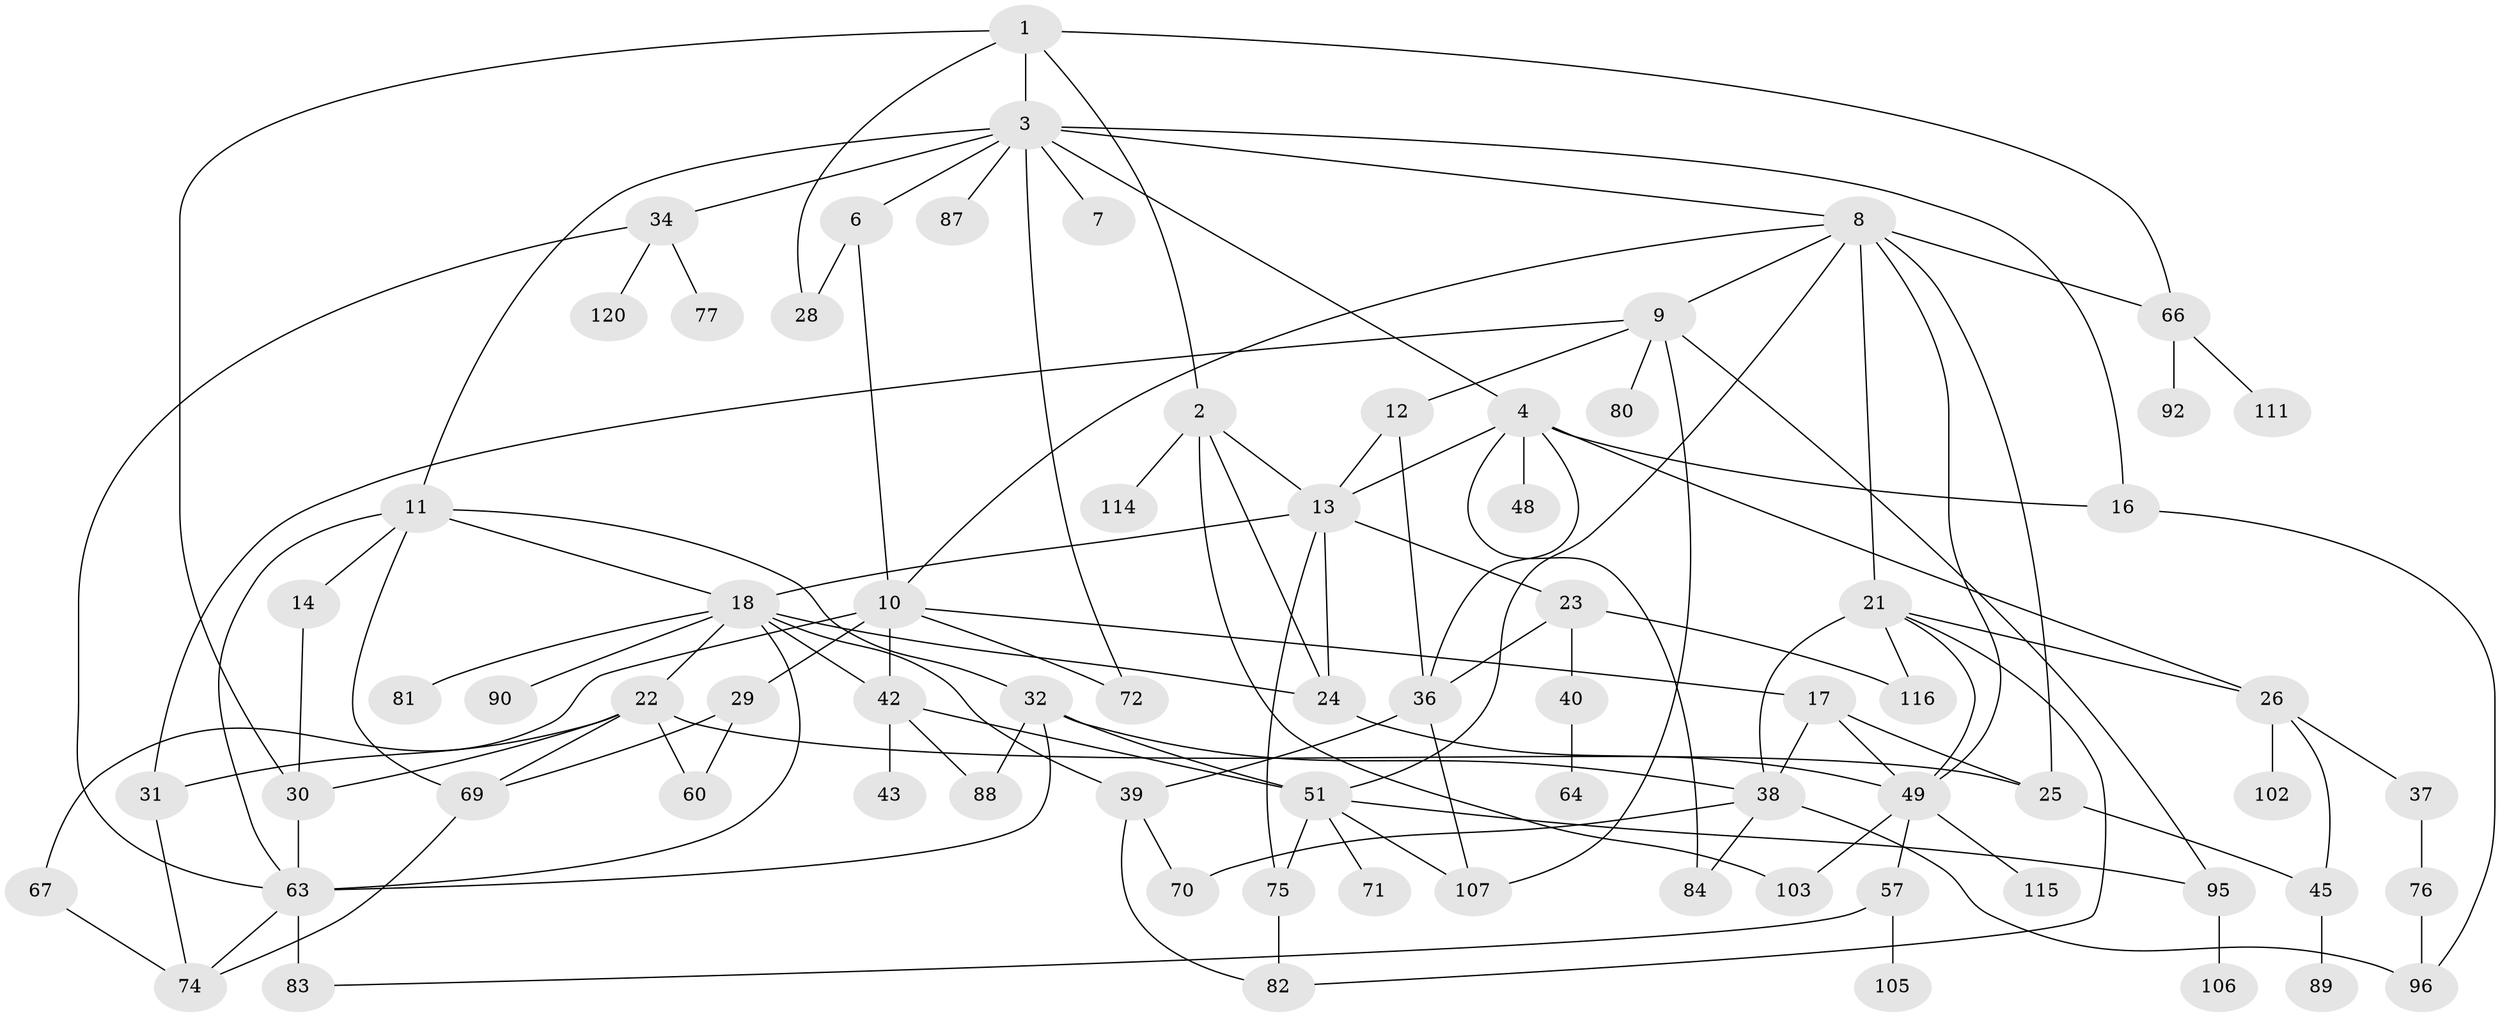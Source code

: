 // original degree distribution, {4: 0.12396694214876033, 8: 0.01652892561983471, 5: 0.09090909090909091, 3: 0.23140495867768596, 2: 0.2644628099173554, 7: 0.024793388429752067, 6: 0.03305785123966942, 1: 0.21487603305785125}
// Generated by graph-tools (version 1.1) at 2025/41/03/06/25 10:41:29]
// undirected, 75 vertices, 126 edges
graph export_dot {
graph [start="1"]
  node [color=gray90,style=filled];
  1 [super="+20"];
  2 [super="+73"];
  3 [super="+5"];
  4 [super="+41"];
  6;
  7 [super="+118"];
  8 [super="+19"];
  9 [super="+53"];
  10 [super="+33"];
  11 [super="+27"];
  12;
  13 [super="+56"];
  14 [super="+15"];
  16 [super="+35"];
  17 [super="+104"];
  18 [super="+47"];
  21 [super="+100"];
  22 [super="+52"];
  23 [super="+55"];
  24 [super="+79"];
  25 [super="+58"];
  26 [super="+86"];
  28;
  29 [super="+50"];
  30 [super="+59"];
  31;
  32 [super="+44"];
  34 [super="+46"];
  36 [super="+97"];
  37;
  38 [super="+62"];
  39 [super="+93"];
  40 [super="+109"];
  42 [super="+68"];
  43;
  45 [super="+61"];
  48;
  49 [super="+54"];
  51 [super="+91"];
  57 [super="+112"];
  60;
  63 [super="+65"];
  64 [super="+101"];
  66 [super="+121"];
  67 [super="+108"];
  69 [super="+78"];
  70;
  71;
  72 [super="+98"];
  74 [super="+94"];
  75;
  76;
  77;
  80;
  81;
  82;
  83 [super="+110"];
  84 [super="+85"];
  87 [super="+119"];
  88;
  89;
  90;
  92;
  95;
  96 [super="+99"];
  102;
  103;
  105;
  106;
  107 [super="+113"];
  111;
  114;
  115;
  116 [super="+117"];
  120;
  1 -- 2;
  1 -- 3;
  1 -- 30;
  1 -- 66;
  1 -- 28;
  2 -- 13;
  2 -- 24;
  2 -- 114;
  2 -- 103;
  3 -- 4;
  3 -- 7;
  3 -- 8;
  3 -- 16;
  3 -- 87;
  3 -- 11;
  3 -- 34;
  3 -- 6;
  3 -- 72;
  4 -- 48;
  4 -- 26;
  4 -- 84;
  4 -- 13;
  4 -- 36;
  4 -- 16;
  6 -- 28;
  6 -- 10;
  8 -- 9;
  8 -- 10;
  8 -- 66;
  8 -- 49;
  8 -- 51;
  8 -- 25;
  8 -- 21;
  9 -- 12;
  9 -- 80;
  9 -- 95;
  9 -- 31;
  9 -- 107;
  10 -- 17;
  10 -- 29;
  10 -- 67;
  10 -- 72;
  10 -- 42 [weight=2];
  11 -- 14;
  11 -- 18;
  11 -- 32;
  11 -- 69;
  11 -- 63;
  12 -- 13;
  12 -- 36;
  13 -- 23;
  13 -- 18;
  13 -- 75;
  13 -- 24;
  14 -- 30;
  16 -- 96;
  17 -- 38;
  17 -- 49;
  17 -- 25;
  18 -- 22;
  18 -- 24;
  18 -- 39;
  18 -- 42;
  18 -- 81;
  18 -- 90;
  18 -- 63;
  21 -- 26;
  21 -- 49 [weight=2];
  21 -- 82;
  21 -- 116;
  21 -- 38;
  22 -- 31;
  22 -- 25;
  22 -- 60;
  22 -- 69;
  22 -- 30;
  23 -- 36;
  23 -- 40;
  23 -- 116;
  24 -- 49;
  25 -- 45;
  26 -- 37;
  26 -- 45;
  26 -- 102;
  29 -- 60;
  29 -- 69;
  30 -- 63;
  31 -- 74;
  32 -- 88;
  32 -- 63;
  32 -- 38;
  32 -- 51;
  34 -- 120;
  34 -- 77;
  34 -- 63;
  36 -- 107;
  36 -- 39;
  37 -- 76;
  38 -- 96;
  38 -- 84;
  38 -- 70;
  39 -- 82;
  39 -- 70;
  40 -- 64;
  42 -- 43;
  42 -- 51;
  42 -- 88;
  45 -- 89;
  49 -- 57;
  49 -- 115;
  49 -- 103;
  51 -- 71;
  51 -- 95;
  51 -- 75;
  51 -- 107;
  57 -- 105;
  57 -- 83;
  63 -- 74;
  63 -- 83 [weight=2];
  66 -- 92;
  66 -- 111;
  67 -- 74;
  69 -- 74;
  75 -- 82;
  76 -- 96;
  95 -- 106;
}
